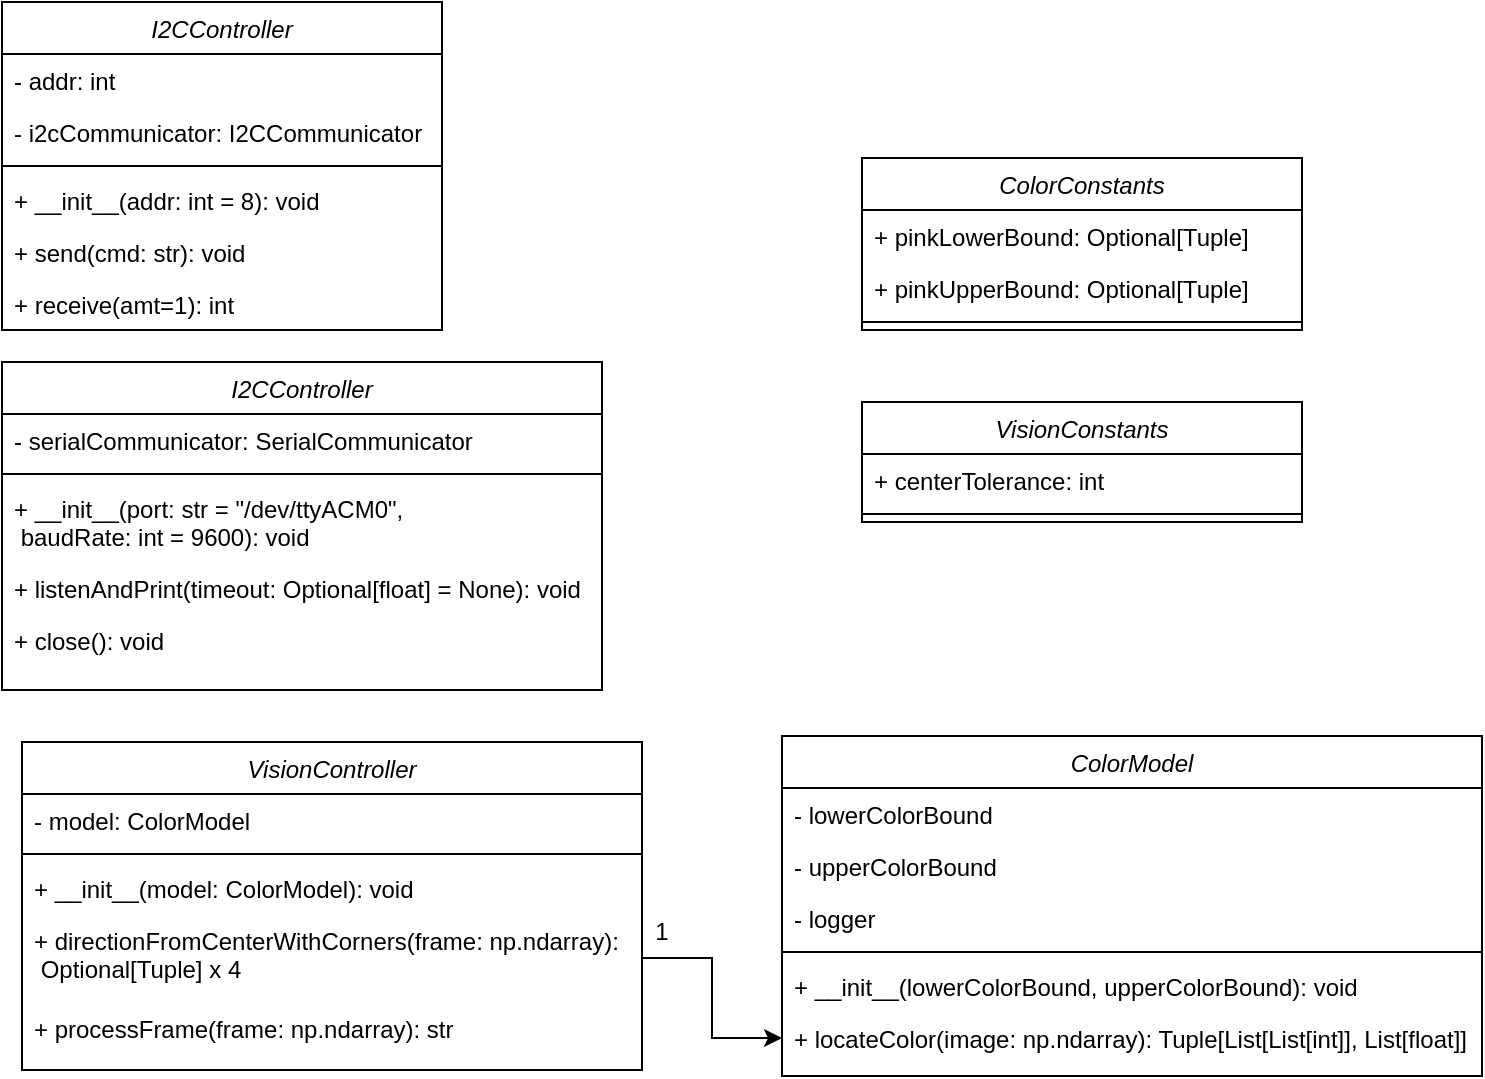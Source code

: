 <mxfile version="22.0.5" type="device">
  <diagram id="C5RBs43oDa-KdzZeNtuy" name="Page-1">
    <mxGraphModel dx="954" dy="647" grid="1" gridSize="10" guides="1" tooltips="1" connect="1" arrows="1" fold="1" page="1" pageScale="1" pageWidth="827" pageHeight="1169" math="0" shadow="0">
      <root>
        <mxCell id="WIyWlLk6GJQsqaUBKTNV-0" />
        <mxCell id="WIyWlLk6GJQsqaUBKTNV-1" parent="WIyWlLk6GJQsqaUBKTNV-0" />
        <mxCell id="zkfFHV4jXpPFQw0GAbJ--0" value="I2CController&#xa;" style="swimlane;fontStyle=2;align=center;verticalAlign=top;childLayout=stackLayout;horizontal=1;startSize=26;horizontalStack=0;resizeParent=1;resizeLast=0;collapsible=1;marginBottom=0;rounded=0;shadow=0;strokeWidth=1;" parent="WIyWlLk6GJQsqaUBKTNV-1" vertex="1">
          <mxGeometry x="40" y="20" width="220" height="164" as="geometry">
            <mxRectangle x="230" y="140" width="160" height="26" as="alternateBounds" />
          </mxGeometry>
        </mxCell>
        <mxCell id="zkfFHV4jXpPFQw0GAbJ--1" value="- addr: int" style="text;align=left;verticalAlign=top;spacingLeft=4;spacingRight=4;overflow=hidden;rotatable=0;points=[[0,0.5],[1,0.5]];portConstraint=eastwest;" parent="zkfFHV4jXpPFQw0GAbJ--0" vertex="1">
          <mxGeometry y="26" width="220" height="26" as="geometry" />
        </mxCell>
        <mxCell id="zkfFHV4jXpPFQw0GAbJ--2" value="- i2cCommunicator: I2CCommunicator" style="text;align=left;verticalAlign=top;spacingLeft=4;spacingRight=4;overflow=hidden;rotatable=0;points=[[0,0.5],[1,0.5]];portConstraint=eastwest;rounded=0;shadow=0;html=0;" parent="zkfFHV4jXpPFQw0GAbJ--0" vertex="1">
          <mxGeometry y="52" width="220" height="26" as="geometry" />
        </mxCell>
        <mxCell id="zkfFHV4jXpPFQw0GAbJ--4" value="" style="line;html=1;strokeWidth=1;align=left;verticalAlign=middle;spacingTop=-1;spacingLeft=3;spacingRight=3;rotatable=0;labelPosition=right;points=[];portConstraint=eastwest;" parent="zkfFHV4jXpPFQw0GAbJ--0" vertex="1">
          <mxGeometry y="78" width="220" height="8" as="geometry" />
        </mxCell>
        <mxCell id="zkfFHV4jXpPFQw0GAbJ--5" value="+ __init__(addr: int = 8): void" style="text;align=left;verticalAlign=top;spacingLeft=4;spacingRight=4;overflow=hidden;rotatable=0;points=[[0,0.5],[1,0.5]];portConstraint=eastwest;" parent="zkfFHV4jXpPFQw0GAbJ--0" vertex="1">
          <mxGeometry y="86" width="220" height="26" as="geometry" />
        </mxCell>
        <mxCell id="O1mwR-RQ_1xdyN02f4y1-14" value="+ send(cmd: str): void" style="text;align=left;verticalAlign=top;spacingLeft=4;spacingRight=4;overflow=hidden;rotatable=0;points=[[0,0.5],[1,0.5]];portConstraint=eastwest;" vertex="1" parent="zkfFHV4jXpPFQw0GAbJ--0">
          <mxGeometry y="112" width="220" height="26" as="geometry" />
        </mxCell>
        <mxCell id="O1mwR-RQ_1xdyN02f4y1-15" value="+ receive(amt=1): int" style="text;align=left;verticalAlign=top;spacingLeft=4;spacingRight=4;overflow=hidden;rotatable=0;points=[[0,0.5],[1,0.5]];portConstraint=eastwest;" vertex="1" parent="zkfFHV4jXpPFQw0GAbJ--0">
          <mxGeometry y="138" width="220" height="26" as="geometry" />
        </mxCell>
        <mxCell id="O1mwR-RQ_1xdyN02f4y1-16" value="I2CController&#xa;" style="swimlane;fontStyle=2;align=center;verticalAlign=top;childLayout=stackLayout;horizontal=1;startSize=26;horizontalStack=0;resizeParent=1;resizeLast=0;collapsible=1;marginBottom=0;rounded=0;shadow=0;strokeWidth=1;" vertex="1" parent="WIyWlLk6GJQsqaUBKTNV-1">
          <mxGeometry x="40" y="200" width="300" height="164" as="geometry">
            <mxRectangle x="230" y="140" width="160" height="26" as="alternateBounds" />
          </mxGeometry>
        </mxCell>
        <mxCell id="O1mwR-RQ_1xdyN02f4y1-17" value="- serialCommunicator: SerialCommunicator" style="text;align=left;verticalAlign=top;spacingLeft=4;spacingRight=4;overflow=hidden;rotatable=0;points=[[0,0.5],[1,0.5]];portConstraint=eastwest;" vertex="1" parent="O1mwR-RQ_1xdyN02f4y1-16">
          <mxGeometry y="26" width="300" height="26" as="geometry" />
        </mxCell>
        <mxCell id="O1mwR-RQ_1xdyN02f4y1-19" value="" style="line;html=1;strokeWidth=1;align=left;verticalAlign=middle;spacingTop=-1;spacingLeft=3;spacingRight=3;rotatable=0;labelPosition=right;points=[];portConstraint=eastwest;" vertex="1" parent="O1mwR-RQ_1xdyN02f4y1-16">
          <mxGeometry y="52" width="300" height="8" as="geometry" />
        </mxCell>
        <mxCell id="O1mwR-RQ_1xdyN02f4y1-20" value="+ __init__(port: str = &quot;/dev/ttyACM0&quot;,&#xa; baudRate: int = 9600): void" style="text;align=left;verticalAlign=top;spacingLeft=4;spacingRight=4;overflow=hidden;rotatable=0;points=[[0,0.5],[1,0.5]];portConstraint=eastwest;" vertex="1" parent="O1mwR-RQ_1xdyN02f4y1-16">
          <mxGeometry y="60" width="300" height="40" as="geometry" />
        </mxCell>
        <mxCell id="O1mwR-RQ_1xdyN02f4y1-21" value="+ listenAndPrint(timeout: Optional[float] = None): void" style="text;align=left;verticalAlign=top;spacingLeft=4;spacingRight=4;overflow=hidden;rotatable=0;points=[[0,0.5],[1,0.5]];portConstraint=eastwest;" vertex="1" parent="O1mwR-RQ_1xdyN02f4y1-16">
          <mxGeometry y="100" width="300" height="26" as="geometry" />
        </mxCell>
        <mxCell id="O1mwR-RQ_1xdyN02f4y1-22" value=" + close(): void" style="text;align=left;verticalAlign=top;spacingLeft=4;spacingRight=4;overflow=hidden;rotatable=0;points=[[0,0.5],[1,0.5]];portConstraint=eastwest;" vertex="1" parent="O1mwR-RQ_1xdyN02f4y1-16">
          <mxGeometry y="126" width="300" height="26" as="geometry" />
        </mxCell>
        <mxCell id="O1mwR-RQ_1xdyN02f4y1-24" value="ColorModel&#xa;" style="swimlane;fontStyle=2;align=center;verticalAlign=top;childLayout=stackLayout;horizontal=1;startSize=26;horizontalStack=0;resizeParent=1;resizeLast=0;collapsible=1;marginBottom=0;rounded=0;shadow=0;strokeWidth=1;" vertex="1" parent="WIyWlLk6GJQsqaUBKTNV-1">
          <mxGeometry x="430" y="387" width="350" height="170" as="geometry">
            <mxRectangle x="230" y="140" width="160" height="26" as="alternateBounds" />
          </mxGeometry>
        </mxCell>
        <mxCell id="O1mwR-RQ_1xdyN02f4y1-25" value="- lowerColorBound" style="text;align=left;verticalAlign=top;spacingLeft=4;spacingRight=4;overflow=hidden;rotatable=0;points=[[0,0.5],[1,0.5]];portConstraint=eastwest;" vertex="1" parent="O1mwR-RQ_1xdyN02f4y1-24">
          <mxGeometry y="26" width="350" height="26" as="geometry" />
        </mxCell>
        <mxCell id="O1mwR-RQ_1xdyN02f4y1-26" value="- upperColorBound" style="text;align=left;verticalAlign=top;spacingLeft=4;spacingRight=4;overflow=hidden;rotatable=0;points=[[0,0.5],[1,0.5]];portConstraint=eastwest;rounded=0;shadow=0;html=0;" vertex="1" parent="O1mwR-RQ_1xdyN02f4y1-24">
          <mxGeometry y="52" width="350" height="26" as="geometry" />
        </mxCell>
        <mxCell id="O1mwR-RQ_1xdyN02f4y1-31" value=" - logger" style="text;align=left;verticalAlign=top;spacingLeft=4;spacingRight=4;overflow=hidden;rotatable=0;points=[[0,0.5],[1,0.5]];portConstraint=eastwest;rounded=0;shadow=0;html=0;" vertex="1" parent="O1mwR-RQ_1xdyN02f4y1-24">
          <mxGeometry y="78" width="350" height="26" as="geometry" />
        </mxCell>
        <mxCell id="O1mwR-RQ_1xdyN02f4y1-27" value="" style="line;html=1;strokeWidth=1;align=left;verticalAlign=middle;spacingTop=-1;spacingLeft=3;spacingRight=3;rotatable=0;labelPosition=right;points=[];portConstraint=eastwest;" vertex="1" parent="O1mwR-RQ_1xdyN02f4y1-24">
          <mxGeometry y="104" width="350" height="8" as="geometry" />
        </mxCell>
        <mxCell id="O1mwR-RQ_1xdyN02f4y1-28" value="+ __init__(lowerColorBound, upperColorBound): void" style="text;align=left;verticalAlign=top;spacingLeft=4;spacingRight=4;overflow=hidden;rotatable=0;points=[[0,0.5],[1,0.5]];portConstraint=eastwest;" vertex="1" parent="O1mwR-RQ_1xdyN02f4y1-24">
          <mxGeometry y="112" width="350" height="26" as="geometry" />
        </mxCell>
        <mxCell id="O1mwR-RQ_1xdyN02f4y1-29" value="+ locateColor(image: np.ndarray): Tuple[List[List[int]], List[float]]" style="text;align=left;verticalAlign=top;spacingLeft=4;spacingRight=4;overflow=hidden;rotatable=0;points=[[0,0.5],[1,0.5]];portConstraint=eastwest;" vertex="1" parent="O1mwR-RQ_1xdyN02f4y1-24">
          <mxGeometry y="138" width="350" height="26" as="geometry" />
        </mxCell>
        <mxCell id="O1mwR-RQ_1xdyN02f4y1-32" value="ColorConstants" style="swimlane;fontStyle=2;align=center;verticalAlign=top;childLayout=stackLayout;horizontal=1;startSize=26;horizontalStack=0;resizeParent=1;resizeLast=0;collapsible=1;marginBottom=0;rounded=0;shadow=0;strokeWidth=1;" vertex="1" parent="WIyWlLk6GJQsqaUBKTNV-1">
          <mxGeometry x="470" y="98" width="220" height="86" as="geometry">
            <mxRectangle x="230" y="140" width="160" height="26" as="alternateBounds" />
          </mxGeometry>
        </mxCell>
        <mxCell id="O1mwR-RQ_1xdyN02f4y1-33" value="+ pinkLowerBound: Optional[Tuple]" style="text;align=left;verticalAlign=top;spacingLeft=4;spacingRight=4;overflow=hidden;rotatable=0;points=[[0,0.5],[1,0.5]];portConstraint=eastwest;" vertex="1" parent="O1mwR-RQ_1xdyN02f4y1-32">
          <mxGeometry y="26" width="220" height="26" as="geometry" />
        </mxCell>
        <mxCell id="O1mwR-RQ_1xdyN02f4y1-34" value="+ pinkUpperBound: Optional[Tuple]" style="text;align=left;verticalAlign=top;spacingLeft=4;spacingRight=4;overflow=hidden;rotatable=0;points=[[0,0.5],[1,0.5]];portConstraint=eastwest;rounded=0;shadow=0;html=0;" vertex="1" parent="O1mwR-RQ_1xdyN02f4y1-32">
          <mxGeometry y="52" width="220" height="26" as="geometry" />
        </mxCell>
        <mxCell id="O1mwR-RQ_1xdyN02f4y1-35" value="" style="line;html=1;strokeWidth=1;align=left;verticalAlign=middle;spacingTop=-1;spacingLeft=3;spacingRight=3;rotatable=0;labelPosition=right;points=[];portConstraint=eastwest;" vertex="1" parent="O1mwR-RQ_1xdyN02f4y1-32">
          <mxGeometry y="78" width="220" height="8" as="geometry" />
        </mxCell>
        <mxCell id="O1mwR-RQ_1xdyN02f4y1-47" value="VisionConstants" style="swimlane;fontStyle=2;align=center;verticalAlign=top;childLayout=stackLayout;horizontal=1;startSize=26;horizontalStack=0;resizeParent=1;resizeLast=0;collapsible=1;marginBottom=0;rounded=0;shadow=0;strokeWidth=1;" vertex="1" parent="WIyWlLk6GJQsqaUBKTNV-1">
          <mxGeometry x="470" y="220" width="220" height="60" as="geometry">
            <mxRectangle x="230" y="140" width="160" height="26" as="alternateBounds" />
          </mxGeometry>
        </mxCell>
        <mxCell id="O1mwR-RQ_1xdyN02f4y1-48" value="+ centerTolerance: int" style="text;align=left;verticalAlign=top;spacingLeft=4;spacingRight=4;overflow=hidden;rotatable=0;points=[[0,0.5],[1,0.5]];portConstraint=eastwest;" vertex="1" parent="O1mwR-RQ_1xdyN02f4y1-47">
          <mxGeometry y="26" width="220" height="26" as="geometry" />
        </mxCell>
        <mxCell id="O1mwR-RQ_1xdyN02f4y1-50" value="" style="line;html=1;strokeWidth=1;align=left;verticalAlign=middle;spacingTop=-1;spacingLeft=3;spacingRight=3;rotatable=0;labelPosition=right;points=[];portConstraint=eastwest;" vertex="1" parent="O1mwR-RQ_1xdyN02f4y1-47">
          <mxGeometry y="52" width="220" height="8" as="geometry" />
        </mxCell>
        <mxCell id="O1mwR-RQ_1xdyN02f4y1-54" value="VisionController" style="swimlane;fontStyle=2;align=center;verticalAlign=top;childLayout=stackLayout;horizontal=1;startSize=26;horizontalStack=0;resizeParent=1;resizeLast=0;collapsible=1;marginBottom=0;rounded=0;shadow=0;strokeWidth=1;" vertex="1" parent="WIyWlLk6GJQsqaUBKTNV-1">
          <mxGeometry x="50" y="390" width="310" height="164" as="geometry">
            <mxRectangle x="230" y="140" width="160" height="26" as="alternateBounds" />
          </mxGeometry>
        </mxCell>
        <mxCell id="O1mwR-RQ_1xdyN02f4y1-55" value="- model: ColorModel" style="text;align=left;verticalAlign=top;spacingLeft=4;spacingRight=4;overflow=hidden;rotatable=0;points=[[0,0.5],[1,0.5]];portConstraint=eastwest;" vertex="1" parent="O1mwR-RQ_1xdyN02f4y1-54">
          <mxGeometry y="26" width="310" height="26" as="geometry" />
        </mxCell>
        <mxCell id="O1mwR-RQ_1xdyN02f4y1-57" value="" style="line;html=1;strokeWidth=1;align=left;verticalAlign=middle;spacingTop=-1;spacingLeft=3;spacingRight=3;rotatable=0;labelPosition=right;points=[];portConstraint=eastwest;" vertex="1" parent="O1mwR-RQ_1xdyN02f4y1-54">
          <mxGeometry y="52" width="310" height="8" as="geometry" />
        </mxCell>
        <mxCell id="O1mwR-RQ_1xdyN02f4y1-60" value="+ __init__(model: ColorModel): void" style="text;align=left;verticalAlign=top;spacingLeft=4;spacingRight=4;overflow=hidden;rotatable=0;points=[[0,0.5],[1,0.5]];portConstraint=eastwest;" vertex="1" parent="O1mwR-RQ_1xdyN02f4y1-54">
          <mxGeometry y="60" width="310" height="26" as="geometry" />
        </mxCell>
        <mxCell id="O1mwR-RQ_1xdyN02f4y1-61" value="    + directionFromCenterWithCorners(frame: np.ndarray):&#xa; Optional[Tuple] x 4&#xa;" style="text;align=left;verticalAlign=top;spacingLeft=4;spacingRight=4;overflow=hidden;rotatable=0;points=[[0,0.5],[1,0.5]];portConstraint=eastwest;" vertex="1" parent="O1mwR-RQ_1xdyN02f4y1-54">
          <mxGeometry y="86" width="310" height="44" as="geometry" />
        </mxCell>
        <mxCell id="O1mwR-RQ_1xdyN02f4y1-63" value="    + processFrame(frame: np.ndarray): str&#xa;" style="text;align=left;verticalAlign=top;spacingLeft=4;spacingRight=4;overflow=hidden;rotatable=0;points=[[0,0.5],[1,0.5]];portConstraint=eastwest;" vertex="1" parent="O1mwR-RQ_1xdyN02f4y1-54">
          <mxGeometry y="130" width="310" height="26" as="geometry" />
        </mxCell>
        <mxCell id="O1mwR-RQ_1xdyN02f4y1-65" style="edgeStyle=orthogonalEdgeStyle;rounded=0;orthogonalLoop=1;jettySize=auto;html=1;exitX=1;exitY=0.5;exitDx=0;exitDy=0;entryX=0;entryY=0.5;entryDx=0;entryDy=0;" edge="1" parent="WIyWlLk6GJQsqaUBKTNV-1" source="O1mwR-RQ_1xdyN02f4y1-61" target="O1mwR-RQ_1xdyN02f4y1-29">
          <mxGeometry relative="1" as="geometry" />
        </mxCell>
        <mxCell id="O1mwR-RQ_1xdyN02f4y1-66" value="1" style="text;html=1;strokeColor=none;fillColor=none;align=center;verticalAlign=middle;whiteSpace=wrap;rounded=0;" vertex="1" parent="WIyWlLk6GJQsqaUBKTNV-1">
          <mxGeometry x="340" y="470" width="60" height="30" as="geometry" />
        </mxCell>
      </root>
    </mxGraphModel>
  </diagram>
</mxfile>

